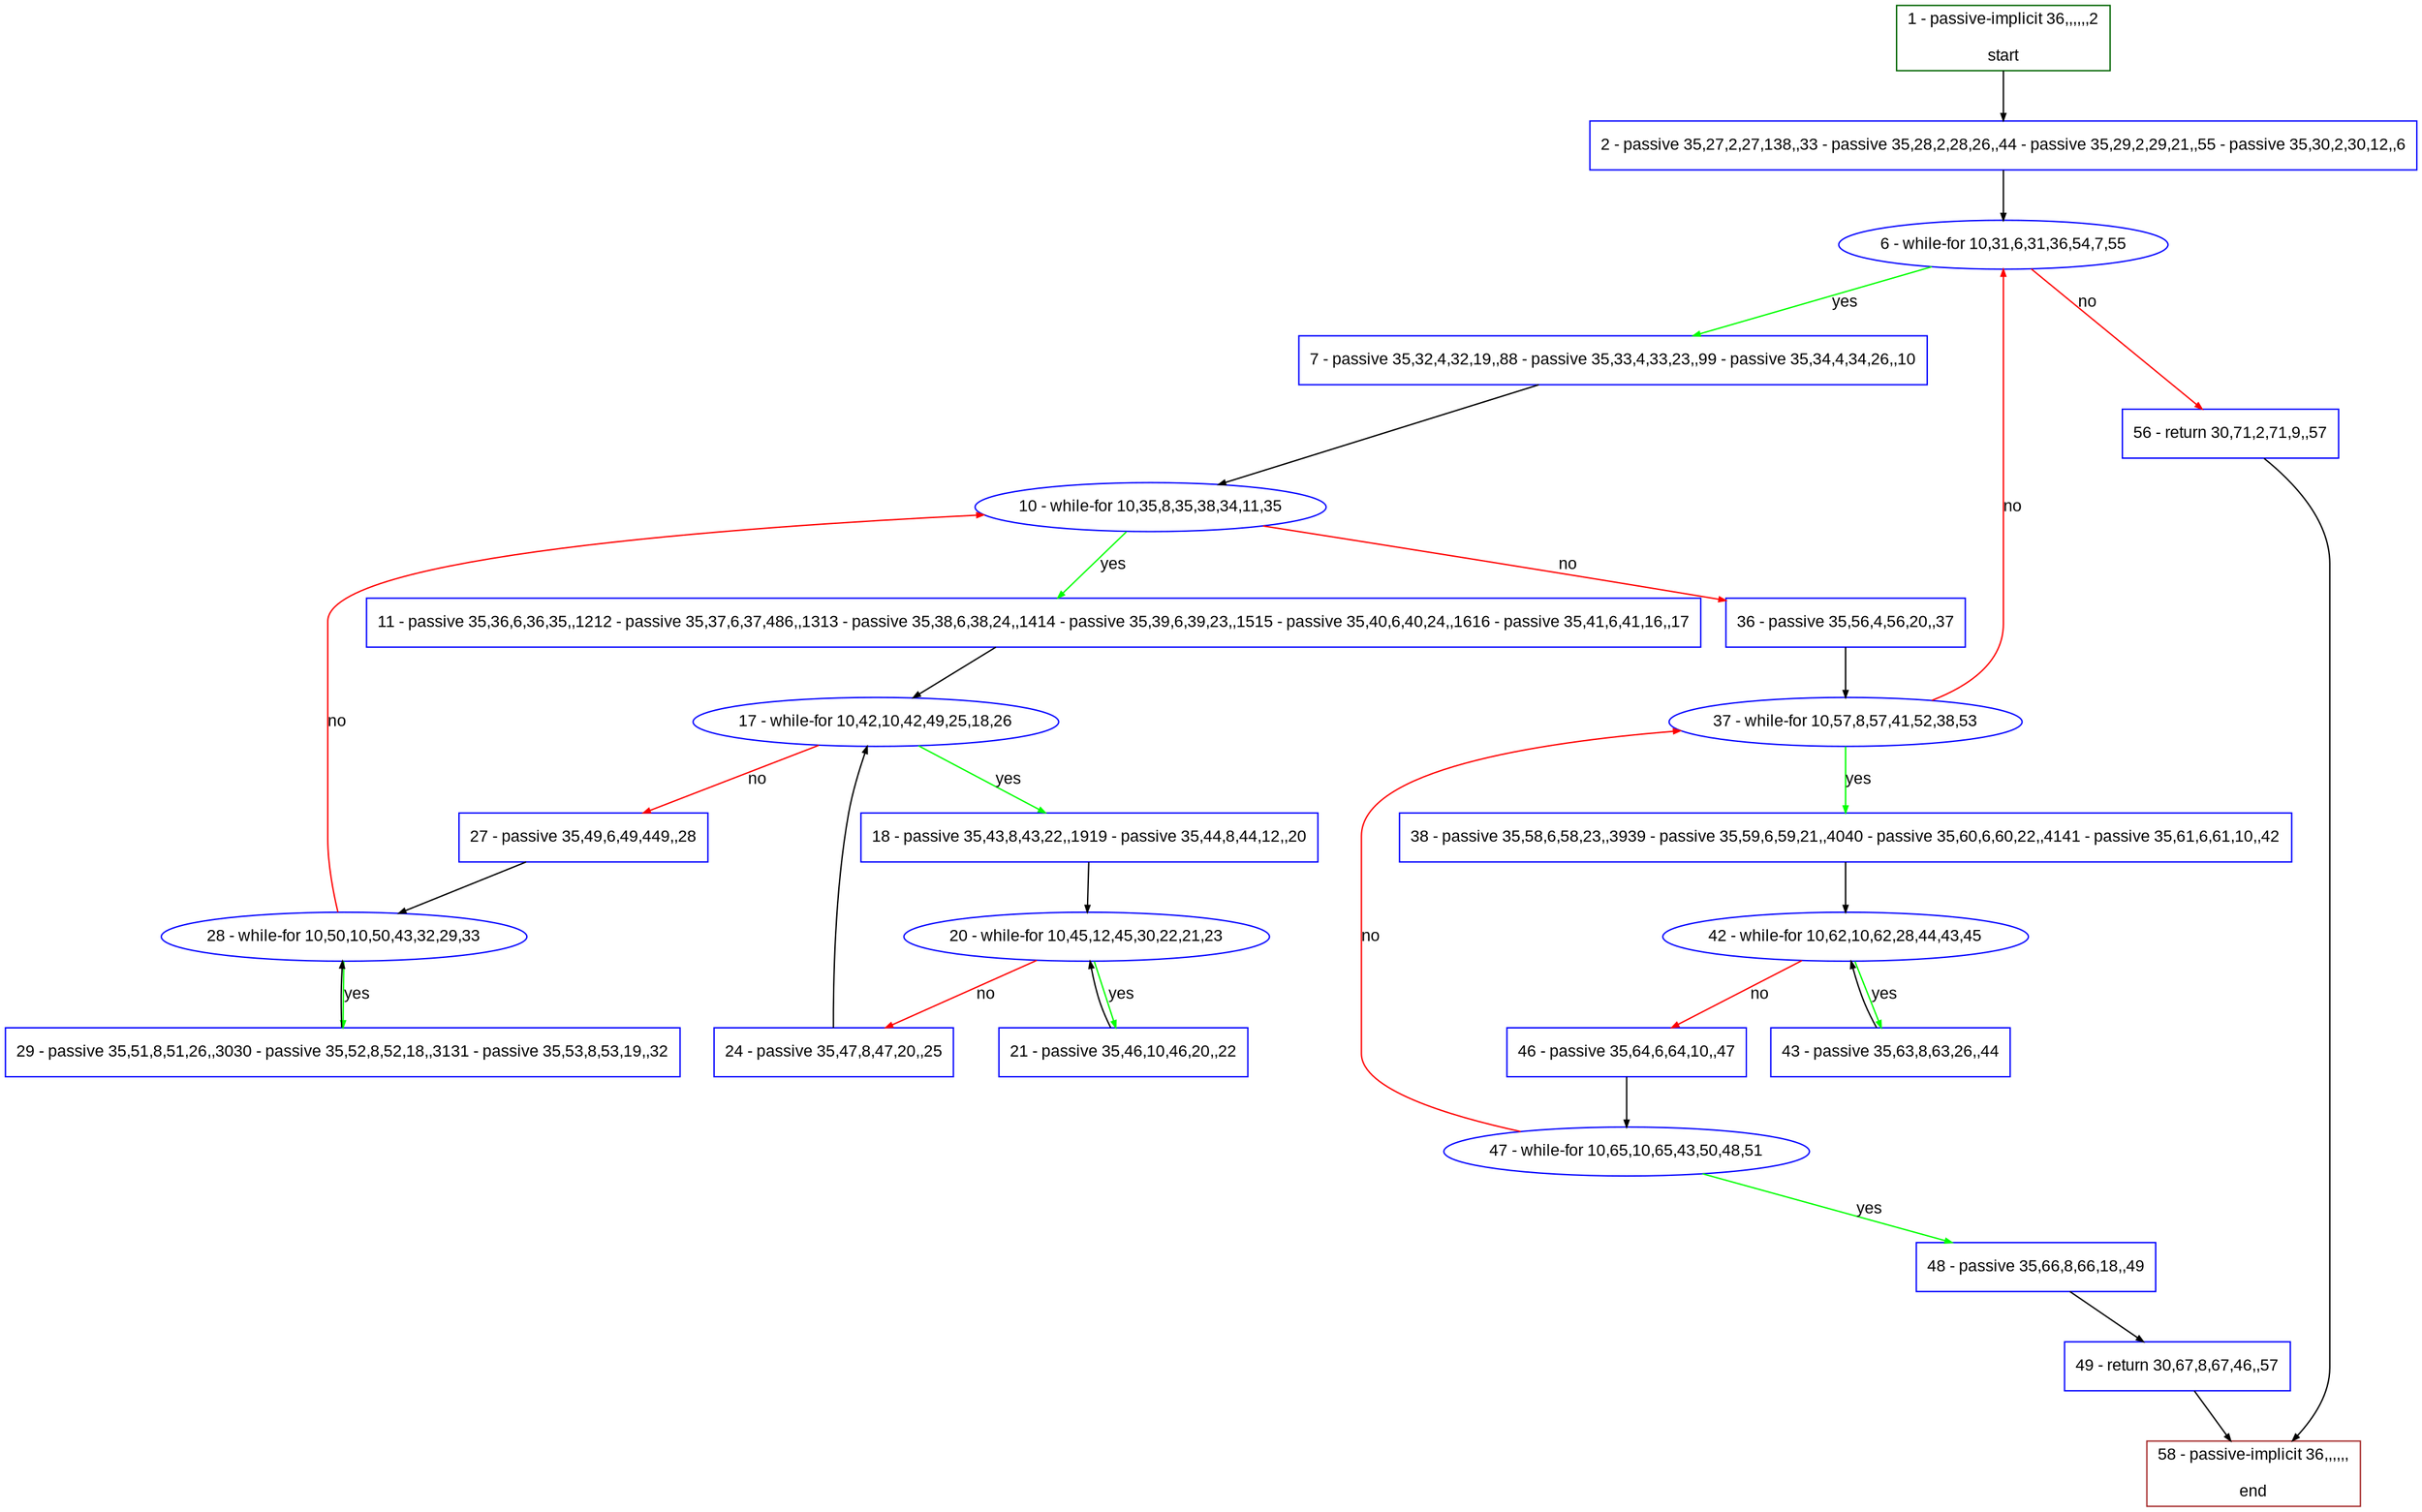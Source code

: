 digraph "" {
  graph [pack="true", label="", fontsize="12", packmode="clust", fontname="Arial", fillcolor="#FFFFCC", bgcolor="white", style="rounded,filled", compound="true"];
  node [node_initialized="no", label="", color="grey", fontsize="12", fillcolor="white", fontname="Arial", style="filled", shape="rectangle", compound="true", fixedsize="false"];
  edge [fontcolor="black", arrowhead="normal", arrowtail="none", arrowsize="0.5", ltail="", label="", color="black", fontsize="12", lhead="", fontname="Arial", dir="forward", compound="true"];
  __N1 [label="2 - passive 35,27,2,27,138,,33 - passive 35,28,2,28,26,,44 - passive 35,29,2,29,21,,55 - passive 35,30,2,30,12,,6", color="#0000ff", fillcolor="#ffffff", style="filled", shape="box"];
  __N2 [label="1 - passive-implicit 36,,,,,,2\n\nstart", color="#006400", fillcolor="#ffffff", style="filled", shape="box"];
  __N3 [label="6 - while-for 10,31,6,31,36,54,7,55", color="#0000ff", fillcolor="#ffffff", style="filled", shape="oval"];
  __N4 [label="7 - passive 35,32,4,32,19,,88 - passive 35,33,4,33,23,,99 - passive 35,34,4,34,26,,10", color="#0000ff", fillcolor="#ffffff", style="filled", shape="box"];
  __N5 [label="56 - return 30,71,2,71,9,,57", color="#0000ff", fillcolor="#ffffff", style="filled", shape="box"];
  __N6 [label="10 - while-for 10,35,8,35,38,34,11,35", color="#0000ff", fillcolor="#ffffff", style="filled", shape="oval"];
  __N7 [label="11 - passive 35,36,6,36,35,,1212 - passive 35,37,6,37,486,,1313 - passive 35,38,6,38,24,,1414 - passive 35,39,6,39,23,,1515 - passive 35,40,6,40,24,,1616 - passive 35,41,6,41,16,,17", color="#0000ff", fillcolor="#ffffff", style="filled", shape="box"];
  __N8 [label="36 - passive 35,56,4,56,20,,37", color="#0000ff", fillcolor="#ffffff", style="filled", shape="box"];
  __N9 [label="17 - while-for 10,42,10,42,49,25,18,26", color="#0000ff", fillcolor="#ffffff", style="filled", shape="oval"];
  __N10 [label="18 - passive 35,43,8,43,22,,1919 - passive 35,44,8,44,12,,20", color="#0000ff", fillcolor="#ffffff", style="filled", shape="box"];
  __N11 [label="27 - passive 35,49,6,49,449,,28", color="#0000ff", fillcolor="#ffffff", style="filled", shape="box"];
  __N12 [label="20 - while-for 10,45,12,45,30,22,21,23", color="#0000ff", fillcolor="#ffffff", style="filled", shape="oval"];
  __N13 [label="21 - passive 35,46,10,46,20,,22", color="#0000ff", fillcolor="#ffffff", style="filled", shape="box"];
  __N14 [label="24 - passive 35,47,8,47,20,,25", color="#0000ff", fillcolor="#ffffff", style="filled", shape="box"];
  __N15 [label="28 - while-for 10,50,10,50,43,32,29,33", color="#0000ff", fillcolor="#ffffff", style="filled", shape="oval"];
  __N16 [label="29 - passive 35,51,8,51,26,,3030 - passive 35,52,8,52,18,,3131 - passive 35,53,8,53,19,,32", color="#0000ff", fillcolor="#ffffff", style="filled", shape="box"];
  __N17 [label="37 - while-for 10,57,8,57,41,52,38,53", color="#0000ff", fillcolor="#ffffff", style="filled", shape="oval"];
  __N18 [label="38 - passive 35,58,6,58,23,,3939 - passive 35,59,6,59,21,,4040 - passive 35,60,6,60,22,,4141 - passive 35,61,6,61,10,,42", color="#0000ff", fillcolor="#ffffff", style="filled", shape="box"];
  __N19 [label="42 - while-for 10,62,10,62,28,44,43,45", color="#0000ff", fillcolor="#ffffff", style="filled", shape="oval"];
  __N20 [label="43 - passive 35,63,8,63,26,,44", color="#0000ff", fillcolor="#ffffff", style="filled", shape="box"];
  __N21 [label="46 - passive 35,64,6,64,10,,47", color="#0000ff", fillcolor="#ffffff", style="filled", shape="box"];
  __N22 [label="47 - while-for 10,65,10,65,43,50,48,51", color="#0000ff", fillcolor="#ffffff", style="filled", shape="oval"];
  __N23 [label="48 - passive 35,66,8,66,18,,49", color="#0000ff", fillcolor="#ffffff", style="filled", shape="box"];
  __N24 [label="49 - return 30,67,8,67,46,,57", color="#0000ff", fillcolor="#ffffff", style="filled", shape="box"];
  __N25 [label="58 - passive-implicit 36,,,,,,\n\nend", color="#a52a2a", fillcolor="#ffffff", style="filled", shape="box"];
  __N2 -> __N1 [arrowhead="normal", arrowtail="none", color="#000000", label="", dir="forward"];
  __N1 -> __N3 [arrowhead="normal", arrowtail="none", color="#000000", label="", dir="forward"];
  __N3 -> __N4 [arrowhead="normal", arrowtail="none", color="#00ff00", label="yes", dir="forward"];
  __N3 -> __N5 [arrowhead="normal", arrowtail="none", color="#ff0000", label="no", dir="forward"];
  __N4 -> __N6 [arrowhead="normal", arrowtail="none", color="#000000", label="", dir="forward"];
  __N6 -> __N7 [arrowhead="normal", arrowtail="none", color="#00ff00", label="yes", dir="forward"];
  __N6 -> __N8 [arrowhead="normal", arrowtail="none", color="#ff0000", label="no", dir="forward"];
  __N7 -> __N9 [arrowhead="normal", arrowtail="none", color="#000000", label="", dir="forward"];
  __N9 -> __N10 [arrowhead="normal", arrowtail="none", color="#00ff00", label="yes", dir="forward"];
  __N9 -> __N11 [arrowhead="normal", arrowtail="none", color="#ff0000", label="no", dir="forward"];
  __N10 -> __N12 [arrowhead="normal", arrowtail="none", color="#000000", label="", dir="forward"];
  __N12 -> __N13 [arrowhead="normal", arrowtail="none", color="#00ff00", label="yes", dir="forward"];
  __N13 -> __N12 [arrowhead="normal", arrowtail="none", color="#000000", label="", dir="forward"];
  __N12 -> __N14 [arrowhead="normal", arrowtail="none", color="#ff0000", label="no", dir="forward"];
  __N14 -> __N9 [arrowhead="normal", arrowtail="none", color="#000000", label="", dir="forward"];
  __N11 -> __N15 [arrowhead="normal", arrowtail="none", color="#000000", label="", dir="forward"];
  __N15 -> __N6 [arrowhead="normal", arrowtail="none", color="#ff0000", label="no", dir="forward"];
  __N15 -> __N16 [arrowhead="normal", arrowtail="none", color="#00ff00", label="yes", dir="forward"];
  __N16 -> __N15 [arrowhead="normal", arrowtail="none", color="#000000", label="", dir="forward"];
  __N8 -> __N17 [arrowhead="normal", arrowtail="none", color="#000000", label="", dir="forward"];
  __N17 -> __N3 [arrowhead="normal", arrowtail="none", color="#ff0000", label="no", dir="forward"];
  __N17 -> __N18 [arrowhead="normal", arrowtail="none", color="#00ff00", label="yes", dir="forward"];
  __N18 -> __N19 [arrowhead="normal", arrowtail="none", color="#000000", label="", dir="forward"];
  __N19 -> __N20 [arrowhead="normal", arrowtail="none", color="#00ff00", label="yes", dir="forward"];
  __N20 -> __N19 [arrowhead="normal", arrowtail="none", color="#000000", label="", dir="forward"];
  __N19 -> __N21 [arrowhead="normal", arrowtail="none", color="#ff0000", label="no", dir="forward"];
  __N21 -> __N22 [arrowhead="normal", arrowtail="none", color="#000000", label="", dir="forward"];
  __N22 -> __N17 [arrowhead="normal", arrowtail="none", color="#ff0000", label="no", dir="forward"];
  __N22 -> __N23 [arrowhead="normal", arrowtail="none", color="#00ff00", label="yes", dir="forward"];
  __N23 -> __N24 [arrowhead="normal", arrowtail="none", color="#000000", label="", dir="forward"];
  __N24 -> __N25 [arrowhead="normal", arrowtail="none", color="#000000", label="", dir="forward"];
  __N5 -> __N25 [arrowhead="normal", arrowtail="none", color="#000000", label="", dir="forward"];
}
